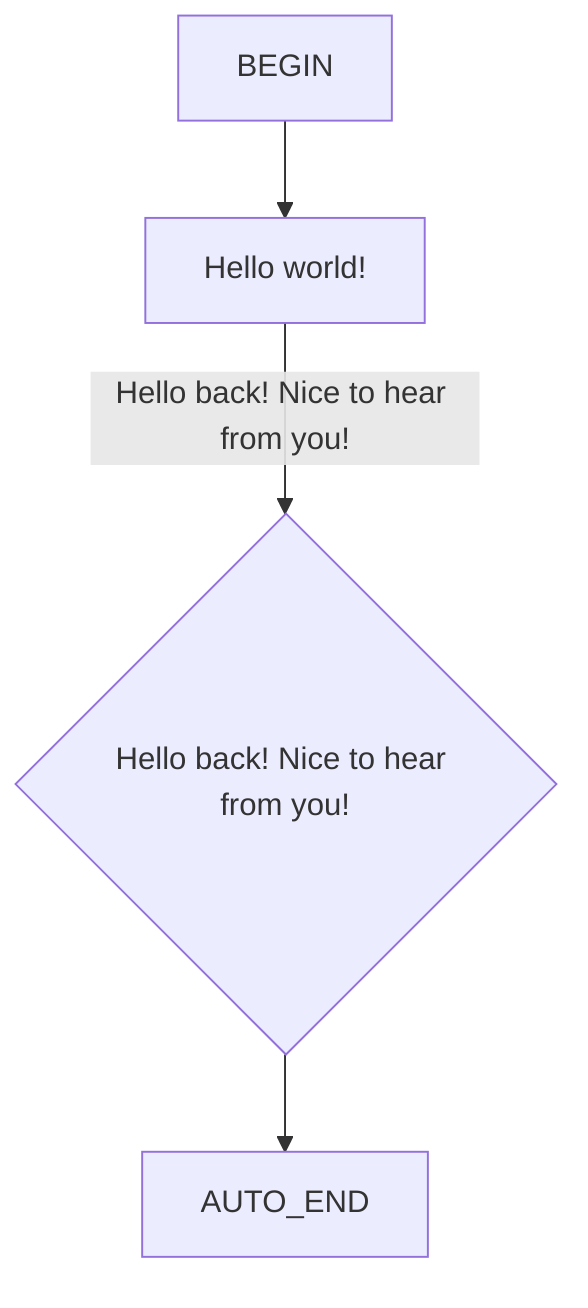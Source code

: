 flowchart TD
    B["Hello world!"]
    E{"Hello back! Nice to hear from you!"}
    B -->|Hello back! Nice to hear from you!| E
    BEGIN --> B
    E --> AUTO_END